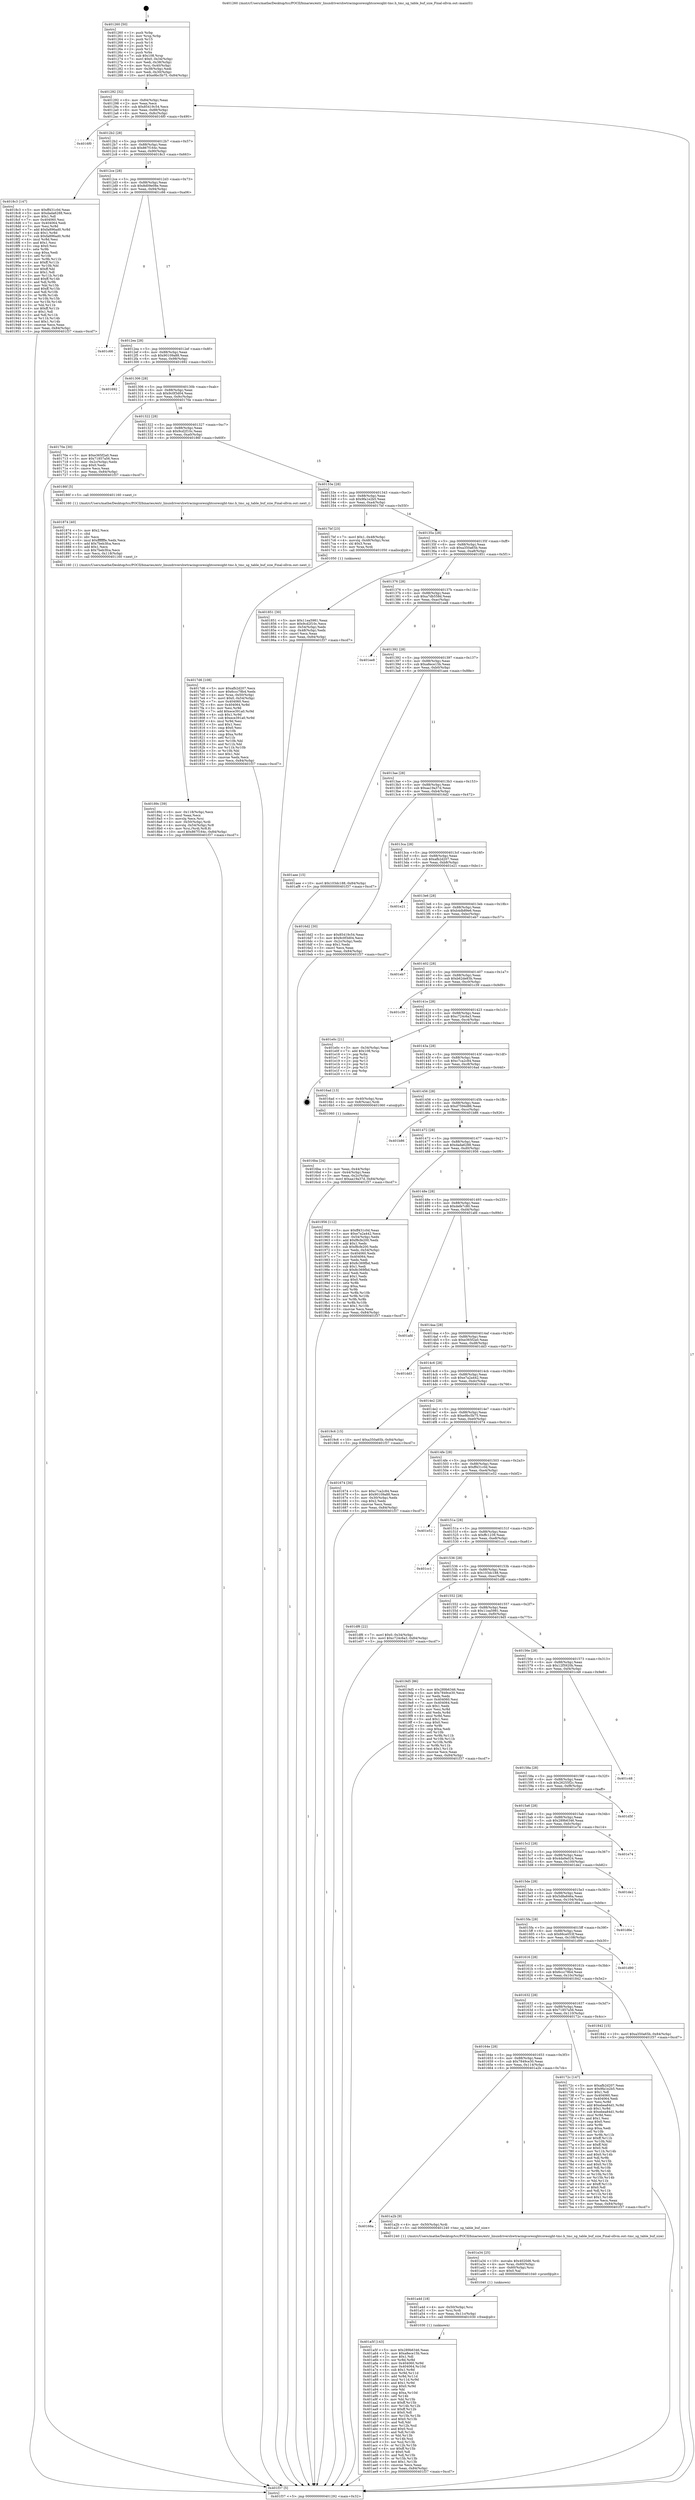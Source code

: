 digraph "0x401260" {
  label = "0x401260 (/mnt/c/Users/mathe/Desktop/tcc/POCII/binaries/extr_linuxdrivershwtracingcoresightcoresight-tmc.h_tmc_sg_table_buf_size_Final-ollvm.out::main(0))"
  labelloc = "t"
  node[shape=record]

  Entry [label="",width=0.3,height=0.3,shape=circle,fillcolor=black,style=filled]
  "0x401292" [label="{
     0x401292 [32]\l
     | [instrs]\l
     &nbsp;&nbsp;0x401292 \<+6\>: mov -0x84(%rbp),%eax\l
     &nbsp;&nbsp;0x401298 \<+2\>: mov %eax,%ecx\l
     &nbsp;&nbsp;0x40129a \<+6\>: sub $0x85419c54,%ecx\l
     &nbsp;&nbsp;0x4012a0 \<+6\>: mov %eax,-0x88(%rbp)\l
     &nbsp;&nbsp;0x4012a6 \<+6\>: mov %ecx,-0x8c(%rbp)\l
     &nbsp;&nbsp;0x4012ac \<+6\>: je 00000000004016f0 \<main+0x490\>\l
  }"]
  "0x4016f0" [label="{
     0x4016f0\l
  }", style=dashed]
  "0x4012b2" [label="{
     0x4012b2 [28]\l
     | [instrs]\l
     &nbsp;&nbsp;0x4012b2 \<+5\>: jmp 00000000004012b7 \<main+0x57\>\l
     &nbsp;&nbsp;0x4012b7 \<+6\>: mov -0x88(%rbp),%eax\l
     &nbsp;&nbsp;0x4012bd \<+5\>: sub $0x867f164c,%eax\l
     &nbsp;&nbsp;0x4012c2 \<+6\>: mov %eax,-0x90(%rbp)\l
     &nbsp;&nbsp;0x4012c8 \<+6\>: je 00000000004018c3 \<main+0x663\>\l
  }"]
  Exit [label="",width=0.3,height=0.3,shape=circle,fillcolor=black,style=filled,peripheries=2]
  "0x4018c3" [label="{
     0x4018c3 [147]\l
     | [instrs]\l
     &nbsp;&nbsp;0x4018c3 \<+5\>: mov $0xff431c0d,%eax\l
     &nbsp;&nbsp;0x4018c8 \<+5\>: mov $0xdada6288,%ecx\l
     &nbsp;&nbsp;0x4018cd \<+2\>: mov $0x1,%dl\l
     &nbsp;&nbsp;0x4018cf \<+7\>: mov 0x404060,%esi\l
     &nbsp;&nbsp;0x4018d6 \<+7\>: mov 0x404064,%edi\l
     &nbsp;&nbsp;0x4018dd \<+3\>: mov %esi,%r8d\l
     &nbsp;&nbsp;0x4018e0 \<+7\>: add $0xfa896ad0,%r8d\l
     &nbsp;&nbsp;0x4018e7 \<+4\>: sub $0x1,%r8d\l
     &nbsp;&nbsp;0x4018eb \<+7\>: sub $0xfa896ad0,%r8d\l
     &nbsp;&nbsp;0x4018f2 \<+4\>: imul %r8d,%esi\l
     &nbsp;&nbsp;0x4018f6 \<+3\>: and $0x1,%esi\l
     &nbsp;&nbsp;0x4018f9 \<+3\>: cmp $0x0,%esi\l
     &nbsp;&nbsp;0x4018fc \<+4\>: sete %r9b\l
     &nbsp;&nbsp;0x401900 \<+3\>: cmp $0xa,%edi\l
     &nbsp;&nbsp;0x401903 \<+4\>: setl %r10b\l
     &nbsp;&nbsp;0x401907 \<+3\>: mov %r9b,%r11b\l
     &nbsp;&nbsp;0x40190a \<+4\>: xor $0xff,%r11b\l
     &nbsp;&nbsp;0x40190e \<+3\>: mov %r10b,%bl\l
     &nbsp;&nbsp;0x401911 \<+3\>: xor $0xff,%bl\l
     &nbsp;&nbsp;0x401914 \<+3\>: xor $0x1,%dl\l
     &nbsp;&nbsp;0x401917 \<+3\>: mov %r11b,%r14b\l
     &nbsp;&nbsp;0x40191a \<+4\>: and $0xff,%r14b\l
     &nbsp;&nbsp;0x40191e \<+3\>: and %dl,%r9b\l
     &nbsp;&nbsp;0x401921 \<+3\>: mov %bl,%r15b\l
     &nbsp;&nbsp;0x401924 \<+4\>: and $0xff,%r15b\l
     &nbsp;&nbsp;0x401928 \<+3\>: and %dl,%r10b\l
     &nbsp;&nbsp;0x40192b \<+3\>: or %r9b,%r14b\l
     &nbsp;&nbsp;0x40192e \<+3\>: or %r10b,%r15b\l
     &nbsp;&nbsp;0x401931 \<+3\>: xor %r15b,%r14b\l
     &nbsp;&nbsp;0x401934 \<+3\>: or %bl,%r11b\l
     &nbsp;&nbsp;0x401937 \<+4\>: xor $0xff,%r11b\l
     &nbsp;&nbsp;0x40193b \<+3\>: or $0x1,%dl\l
     &nbsp;&nbsp;0x40193e \<+3\>: and %dl,%r11b\l
     &nbsp;&nbsp;0x401941 \<+3\>: or %r11b,%r14b\l
     &nbsp;&nbsp;0x401944 \<+4\>: test $0x1,%r14b\l
     &nbsp;&nbsp;0x401948 \<+3\>: cmovne %ecx,%eax\l
     &nbsp;&nbsp;0x40194b \<+6\>: mov %eax,-0x84(%rbp)\l
     &nbsp;&nbsp;0x401951 \<+5\>: jmp 0000000000401f37 \<main+0xcd7\>\l
  }"]
  "0x4012ce" [label="{
     0x4012ce [28]\l
     | [instrs]\l
     &nbsp;&nbsp;0x4012ce \<+5\>: jmp 00000000004012d3 \<main+0x73\>\l
     &nbsp;&nbsp;0x4012d3 \<+6\>: mov -0x88(%rbp),%eax\l
     &nbsp;&nbsp;0x4012d9 \<+5\>: sub $0x8d09e08e,%eax\l
     &nbsp;&nbsp;0x4012de \<+6\>: mov %eax,-0x94(%rbp)\l
     &nbsp;&nbsp;0x4012e4 \<+6\>: je 0000000000401c66 \<main+0xa06\>\l
  }"]
  "0x401a5f" [label="{
     0x401a5f [143]\l
     | [instrs]\l
     &nbsp;&nbsp;0x401a5f \<+5\>: mov $0x289b6346,%eax\l
     &nbsp;&nbsp;0x401a64 \<+5\>: mov $0xa8ece15b,%ecx\l
     &nbsp;&nbsp;0x401a69 \<+2\>: mov $0x1,%dl\l
     &nbsp;&nbsp;0x401a6b \<+3\>: xor %r8d,%r8d\l
     &nbsp;&nbsp;0x401a6e \<+8\>: mov 0x404060,%r9d\l
     &nbsp;&nbsp;0x401a76 \<+8\>: mov 0x404064,%r10d\l
     &nbsp;&nbsp;0x401a7e \<+4\>: sub $0x1,%r8d\l
     &nbsp;&nbsp;0x401a82 \<+3\>: mov %r9d,%r11d\l
     &nbsp;&nbsp;0x401a85 \<+3\>: add %r8d,%r11d\l
     &nbsp;&nbsp;0x401a88 \<+4\>: imul %r11d,%r9d\l
     &nbsp;&nbsp;0x401a8c \<+4\>: and $0x1,%r9d\l
     &nbsp;&nbsp;0x401a90 \<+4\>: cmp $0x0,%r9d\l
     &nbsp;&nbsp;0x401a94 \<+3\>: sete %bl\l
     &nbsp;&nbsp;0x401a97 \<+4\>: cmp $0xa,%r10d\l
     &nbsp;&nbsp;0x401a9b \<+4\>: setl %r14b\l
     &nbsp;&nbsp;0x401a9f \<+3\>: mov %bl,%r15b\l
     &nbsp;&nbsp;0x401aa2 \<+4\>: xor $0xff,%r15b\l
     &nbsp;&nbsp;0x401aa6 \<+3\>: mov %r14b,%r12b\l
     &nbsp;&nbsp;0x401aa9 \<+4\>: xor $0xff,%r12b\l
     &nbsp;&nbsp;0x401aad \<+3\>: xor $0x0,%dl\l
     &nbsp;&nbsp;0x401ab0 \<+3\>: mov %r15b,%r13b\l
     &nbsp;&nbsp;0x401ab3 \<+4\>: and $0x0,%r13b\l
     &nbsp;&nbsp;0x401ab7 \<+2\>: and %dl,%bl\l
     &nbsp;&nbsp;0x401ab9 \<+3\>: mov %r12b,%sil\l
     &nbsp;&nbsp;0x401abc \<+4\>: and $0x0,%sil\l
     &nbsp;&nbsp;0x401ac0 \<+3\>: and %dl,%r14b\l
     &nbsp;&nbsp;0x401ac3 \<+3\>: or %bl,%r13b\l
     &nbsp;&nbsp;0x401ac6 \<+3\>: or %r14b,%sil\l
     &nbsp;&nbsp;0x401ac9 \<+3\>: xor %sil,%r13b\l
     &nbsp;&nbsp;0x401acc \<+3\>: or %r12b,%r15b\l
     &nbsp;&nbsp;0x401acf \<+4\>: xor $0xff,%r15b\l
     &nbsp;&nbsp;0x401ad3 \<+3\>: or $0x0,%dl\l
     &nbsp;&nbsp;0x401ad6 \<+3\>: and %dl,%r15b\l
     &nbsp;&nbsp;0x401ad9 \<+3\>: or %r15b,%r13b\l
     &nbsp;&nbsp;0x401adc \<+4\>: test $0x1,%r13b\l
     &nbsp;&nbsp;0x401ae0 \<+3\>: cmovne %ecx,%eax\l
     &nbsp;&nbsp;0x401ae3 \<+6\>: mov %eax,-0x84(%rbp)\l
     &nbsp;&nbsp;0x401ae9 \<+5\>: jmp 0000000000401f37 \<main+0xcd7\>\l
  }"]
  "0x401c66" [label="{
     0x401c66\l
  }", style=dashed]
  "0x4012ea" [label="{
     0x4012ea [28]\l
     | [instrs]\l
     &nbsp;&nbsp;0x4012ea \<+5\>: jmp 00000000004012ef \<main+0x8f\>\l
     &nbsp;&nbsp;0x4012ef \<+6\>: mov -0x88(%rbp),%eax\l
     &nbsp;&nbsp;0x4012f5 \<+5\>: sub $0x90109a88,%eax\l
     &nbsp;&nbsp;0x4012fa \<+6\>: mov %eax,-0x98(%rbp)\l
     &nbsp;&nbsp;0x401300 \<+6\>: je 0000000000401692 \<main+0x432\>\l
  }"]
  "0x401a4d" [label="{
     0x401a4d [18]\l
     | [instrs]\l
     &nbsp;&nbsp;0x401a4d \<+4\>: mov -0x50(%rbp),%rsi\l
     &nbsp;&nbsp;0x401a51 \<+3\>: mov %rsi,%rdi\l
     &nbsp;&nbsp;0x401a54 \<+6\>: mov %eax,-0x11c(%rbp)\l
     &nbsp;&nbsp;0x401a5a \<+5\>: call 0000000000401030 \<free@plt\>\l
     | [calls]\l
     &nbsp;&nbsp;0x401030 \{1\} (unknown)\l
  }"]
  "0x401692" [label="{
     0x401692\l
  }", style=dashed]
  "0x401306" [label="{
     0x401306 [28]\l
     | [instrs]\l
     &nbsp;&nbsp;0x401306 \<+5\>: jmp 000000000040130b \<main+0xab\>\l
     &nbsp;&nbsp;0x40130b \<+6\>: mov -0x88(%rbp),%eax\l
     &nbsp;&nbsp;0x401311 \<+5\>: sub $0x9c0f3d04,%eax\l
     &nbsp;&nbsp;0x401316 \<+6\>: mov %eax,-0x9c(%rbp)\l
     &nbsp;&nbsp;0x40131c \<+6\>: je 000000000040170e \<main+0x4ae\>\l
  }"]
  "0x401a34" [label="{
     0x401a34 [25]\l
     | [instrs]\l
     &nbsp;&nbsp;0x401a34 \<+10\>: movabs $0x4020d6,%rdi\l
     &nbsp;&nbsp;0x401a3e \<+4\>: mov %rax,-0x60(%rbp)\l
     &nbsp;&nbsp;0x401a42 \<+4\>: mov -0x60(%rbp),%rsi\l
     &nbsp;&nbsp;0x401a46 \<+2\>: mov $0x0,%al\l
     &nbsp;&nbsp;0x401a48 \<+5\>: call 0000000000401040 \<printf@plt\>\l
     | [calls]\l
     &nbsp;&nbsp;0x401040 \{1\} (unknown)\l
  }"]
  "0x40170e" [label="{
     0x40170e [30]\l
     | [instrs]\l
     &nbsp;&nbsp;0x40170e \<+5\>: mov $0xe365f2a0,%eax\l
     &nbsp;&nbsp;0x401713 \<+5\>: mov $0x71857a56,%ecx\l
     &nbsp;&nbsp;0x401718 \<+3\>: mov -0x2c(%rbp),%edx\l
     &nbsp;&nbsp;0x40171b \<+3\>: cmp $0x0,%edx\l
     &nbsp;&nbsp;0x40171e \<+3\>: cmove %ecx,%eax\l
     &nbsp;&nbsp;0x401721 \<+6\>: mov %eax,-0x84(%rbp)\l
     &nbsp;&nbsp;0x401727 \<+5\>: jmp 0000000000401f37 \<main+0xcd7\>\l
  }"]
  "0x401322" [label="{
     0x401322 [28]\l
     | [instrs]\l
     &nbsp;&nbsp;0x401322 \<+5\>: jmp 0000000000401327 \<main+0xc7\>\l
     &nbsp;&nbsp;0x401327 \<+6\>: mov -0x88(%rbp),%eax\l
     &nbsp;&nbsp;0x40132d \<+5\>: sub $0x9cd2f10c,%eax\l
     &nbsp;&nbsp;0x401332 \<+6\>: mov %eax,-0xa0(%rbp)\l
     &nbsp;&nbsp;0x401338 \<+6\>: je 000000000040186f \<main+0x60f\>\l
  }"]
  "0x40166a" [label="{
     0x40166a\l
  }", style=dashed]
  "0x40186f" [label="{
     0x40186f [5]\l
     | [instrs]\l
     &nbsp;&nbsp;0x40186f \<+5\>: call 0000000000401160 \<next_i\>\l
     | [calls]\l
     &nbsp;&nbsp;0x401160 \{1\} (/mnt/c/Users/mathe/Desktop/tcc/POCII/binaries/extr_linuxdrivershwtracingcoresightcoresight-tmc.h_tmc_sg_table_buf_size_Final-ollvm.out::next_i)\l
  }"]
  "0x40133e" [label="{
     0x40133e [28]\l
     | [instrs]\l
     &nbsp;&nbsp;0x40133e \<+5\>: jmp 0000000000401343 \<main+0xe3\>\l
     &nbsp;&nbsp;0x401343 \<+6\>: mov -0x88(%rbp),%eax\l
     &nbsp;&nbsp;0x401349 \<+5\>: sub $0x9fa1e2b5,%eax\l
     &nbsp;&nbsp;0x40134e \<+6\>: mov %eax,-0xa4(%rbp)\l
     &nbsp;&nbsp;0x401354 \<+6\>: je 00000000004017bf \<main+0x55f\>\l
  }"]
  "0x401a2b" [label="{
     0x401a2b [9]\l
     | [instrs]\l
     &nbsp;&nbsp;0x401a2b \<+4\>: mov -0x50(%rbp),%rdi\l
     &nbsp;&nbsp;0x401a2f \<+5\>: call 0000000000401240 \<tmc_sg_table_buf_size\>\l
     | [calls]\l
     &nbsp;&nbsp;0x401240 \{1\} (/mnt/c/Users/mathe/Desktop/tcc/POCII/binaries/extr_linuxdrivershwtracingcoresightcoresight-tmc.h_tmc_sg_table_buf_size_Final-ollvm.out::tmc_sg_table_buf_size)\l
  }"]
  "0x4017bf" [label="{
     0x4017bf [23]\l
     | [instrs]\l
     &nbsp;&nbsp;0x4017bf \<+7\>: movl $0x1,-0x48(%rbp)\l
     &nbsp;&nbsp;0x4017c6 \<+4\>: movslq -0x48(%rbp),%rax\l
     &nbsp;&nbsp;0x4017ca \<+4\>: shl $0x3,%rax\l
     &nbsp;&nbsp;0x4017ce \<+3\>: mov %rax,%rdi\l
     &nbsp;&nbsp;0x4017d1 \<+5\>: call 0000000000401050 \<malloc@plt\>\l
     | [calls]\l
     &nbsp;&nbsp;0x401050 \{1\} (unknown)\l
  }"]
  "0x40135a" [label="{
     0x40135a [28]\l
     | [instrs]\l
     &nbsp;&nbsp;0x40135a \<+5\>: jmp 000000000040135f \<main+0xff\>\l
     &nbsp;&nbsp;0x40135f \<+6\>: mov -0x88(%rbp),%eax\l
     &nbsp;&nbsp;0x401365 \<+5\>: sub $0xa350a65b,%eax\l
     &nbsp;&nbsp;0x40136a \<+6\>: mov %eax,-0xa8(%rbp)\l
     &nbsp;&nbsp;0x401370 \<+6\>: je 0000000000401851 \<main+0x5f1\>\l
  }"]
  "0x40189c" [label="{
     0x40189c [39]\l
     | [instrs]\l
     &nbsp;&nbsp;0x40189c \<+6\>: mov -0x118(%rbp),%ecx\l
     &nbsp;&nbsp;0x4018a2 \<+3\>: imul %eax,%ecx\l
     &nbsp;&nbsp;0x4018a5 \<+3\>: movslq %ecx,%rsi\l
     &nbsp;&nbsp;0x4018a8 \<+4\>: mov -0x50(%rbp),%rdi\l
     &nbsp;&nbsp;0x4018ac \<+4\>: movslq -0x54(%rbp),%r8\l
     &nbsp;&nbsp;0x4018b0 \<+4\>: mov %rsi,(%rdi,%r8,8)\l
     &nbsp;&nbsp;0x4018b4 \<+10\>: movl $0x867f164c,-0x84(%rbp)\l
     &nbsp;&nbsp;0x4018be \<+5\>: jmp 0000000000401f37 \<main+0xcd7\>\l
  }"]
  "0x401851" [label="{
     0x401851 [30]\l
     | [instrs]\l
     &nbsp;&nbsp;0x401851 \<+5\>: mov $0x11ea5981,%eax\l
     &nbsp;&nbsp;0x401856 \<+5\>: mov $0x9cd2f10c,%ecx\l
     &nbsp;&nbsp;0x40185b \<+3\>: mov -0x54(%rbp),%edx\l
     &nbsp;&nbsp;0x40185e \<+3\>: cmp -0x48(%rbp),%edx\l
     &nbsp;&nbsp;0x401861 \<+3\>: cmovl %ecx,%eax\l
     &nbsp;&nbsp;0x401864 \<+6\>: mov %eax,-0x84(%rbp)\l
     &nbsp;&nbsp;0x40186a \<+5\>: jmp 0000000000401f37 \<main+0xcd7\>\l
  }"]
  "0x401376" [label="{
     0x401376 [28]\l
     | [instrs]\l
     &nbsp;&nbsp;0x401376 \<+5\>: jmp 000000000040137b \<main+0x11b\>\l
     &nbsp;&nbsp;0x40137b \<+6\>: mov -0x88(%rbp),%eax\l
     &nbsp;&nbsp;0x401381 \<+5\>: sub $0xa7db558d,%eax\l
     &nbsp;&nbsp;0x401386 \<+6\>: mov %eax,-0xac(%rbp)\l
     &nbsp;&nbsp;0x40138c \<+6\>: je 0000000000401ee8 \<main+0xc88\>\l
  }"]
  "0x401874" [label="{
     0x401874 [40]\l
     | [instrs]\l
     &nbsp;&nbsp;0x401874 \<+5\>: mov $0x2,%ecx\l
     &nbsp;&nbsp;0x401879 \<+1\>: cltd\l
     &nbsp;&nbsp;0x40187a \<+2\>: idiv %ecx\l
     &nbsp;&nbsp;0x40187c \<+6\>: imul $0xfffffffe,%edx,%ecx\l
     &nbsp;&nbsp;0x401882 \<+6\>: add $0x7beb3fca,%ecx\l
     &nbsp;&nbsp;0x401888 \<+3\>: add $0x1,%ecx\l
     &nbsp;&nbsp;0x40188b \<+6\>: sub $0x7beb3fca,%ecx\l
     &nbsp;&nbsp;0x401891 \<+6\>: mov %ecx,-0x118(%rbp)\l
     &nbsp;&nbsp;0x401897 \<+5\>: call 0000000000401160 \<next_i\>\l
     | [calls]\l
     &nbsp;&nbsp;0x401160 \{1\} (/mnt/c/Users/mathe/Desktop/tcc/POCII/binaries/extr_linuxdrivershwtracingcoresightcoresight-tmc.h_tmc_sg_table_buf_size_Final-ollvm.out::next_i)\l
  }"]
  "0x401ee8" [label="{
     0x401ee8\l
  }", style=dashed]
  "0x401392" [label="{
     0x401392 [28]\l
     | [instrs]\l
     &nbsp;&nbsp;0x401392 \<+5\>: jmp 0000000000401397 \<main+0x137\>\l
     &nbsp;&nbsp;0x401397 \<+6\>: mov -0x88(%rbp),%eax\l
     &nbsp;&nbsp;0x40139d \<+5\>: sub $0xa8ece15b,%eax\l
     &nbsp;&nbsp;0x4013a2 \<+6\>: mov %eax,-0xb0(%rbp)\l
     &nbsp;&nbsp;0x4013a8 \<+6\>: je 0000000000401aee \<main+0x88e\>\l
  }"]
  "0x4017d6" [label="{
     0x4017d6 [108]\l
     | [instrs]\l
     &nbsp;&nbsp;0x4017d6 \<+5\>: mov $0xafb2d207,%ecx\l
     &nbsp;&nbsp;0x4017db \<+5\>: mov $0x6ccc78b4,%edx\l
     &nbsp;&nbsp;0x4017e0 \<+4\>: mov %rax,-0x50(%rbp)\l
     &nbsp;&nbsp;0x4017e4 \<+7\>: movl $0x0,-0x54(%rbp)\l
     &nbsp;&nbsp;0x4017eb \<+7\>: mov 0x404060,%esi\l
     &nbsp;&nbsp;0x4017f2 \<+8\>: mov 0x404064,%r8d\l
     &nbsp;&nbsp;0x4017fa \<+3\>: mov %esi,%r9d\l
     &nbsp;&nbsp;0x4017fd \<+7\>: add $0xece391a0,%r9d\l
     &nbsp;&nbsp;0x401804 \<+4\>: sub $0x1,%r9d\l
     &nbsp;&nbsp;0x401808 \<+7\>: sub $0xece391a0,%r9d\l
     &nbsp;&nbsp;0x40180f \<+4\>: imul %r9d,%esi\l
     &nbsp;&nbsp;0x401813 \<+3\>: and $0x1,%esi\l
     &nbsp;&nbsp;0x401816 \<+3\>: cmp $0x0,%esi\l
     &nbsp;&nbsp;0x401819 \<+4\>: sete %r10b\l
     &nbsp;&nbsp;0x40181d \<+4\>: cmp $0xa,%r8d\l
     &nbsp;&nbsp;0x401821 \<+4\>: setl %r11b\l
     &nbsp;&nbsp;0x401825 \<+3\>: mov %r10b,%bl\l
     &nbsp;&nbsp;0x401828 \<+3\>: and %r11b,%bl\l
     &nbsp;&nbsp;0x40182b \<+3\>: xor %r11b,%r10b\l
     &nbsp;&nbsp;0x40182e \<+3\>: or %r10b,%bl\l
     &nbsp;&nbsp;0x401831 \<+3\>: test $0x1,%bl\l
     &nbsp;&nbsp;0x401834 \<+3\>: cmovne %edx,%ecx\l
     &nbsp;&nbsp;0x401837 \<+6\>: mov %ecx,-0x84(%rbp)\l
     &nbsp;&nbsp;0x40183d \<+5\>: jmp 0000000000401f37 \<main+0xcd7\>\l
  }"]
  "0x401aee" [label="{
     0x401aee [15]\l
     | [instrs]\l
     &nbsp;&nbsp;0x401aee \<+10\>: movl $0x103dc188,-0x84(%rbp)\l
     &nbsp;&nbsp;0x401af8 \<+5\>: jmp 0000000000401f37 \<main+0xcd7\>\l
  }"]
  "0x4013ae" [label="{
     0x4013ae [28]\l
     | [instrs]\l
     &nbsp;&nbsp;0x4013ae \<+5\>: jmp 00000000004013b3 \<main+0x153\>\l
     &nbsp;&nbsp;0x4013b3 \<+6\>: mov -0x88(%rbp),%eax\l
     &nbsp;&nbsp;0x4013b9 \<+5\>: sub $0xaa19a37d,%eax\l
     &nbsp;&nbsp;0x4013be \<+6\>: mov %eax,-0xb4(%rbp)\l
     &nbsp;&nbsp;0x4013c4 \<+6\>: je 00000000004016d2 \<main+0x472\>\l
  }"]
  "0x40164e" [label="{
     0x40164e [28]\l
     | [instrs]\l
     &nbsp;&nbsp;0x40164e \<+5\>: jmp 0000000000401653 \<main+0x3f3\>\l
     &nbsp;&nbsp;0x401653 \<+6\>: mov -0x88(%rbp),%eax\l
     &nbsp;&nbsp;0x401659 \<+5\>: sub $0x7849ce30,%eax\l
     &nbsp;&nbsp;0x40165e \<+6\>: mov %eax,-0x114(%rbp)\l
     &nbsp;&nbsp;0x401664 \<+6\>: je 0000000000401a2b \<main+0x7cb\>\l
  }"]
  "0x4016d2" [label="{
     0x4016d2 [30]\l
     | [instrs]\l
     &nbsp;&nbsp;0x4016d2 \<+5\>: mov $0x85419c54,%eax\l
     &nbsp;&nbsp;0x4016d7 \<+5\>: mov $0x9c0f3d04,%ecx\l
     &nbsp;&nbsp;0x4016dc \<+3\>: mov -0x2c(%rbp),%edx\l
     &nbsp;&nbsp;0x4016df \<+3\>: cmp $0x1,%edx\l
     &nbsp;&nbsp;0x4016e2 \<+3\>: cmovl %ecx,%eax\l
     &nbsp;&nbsp;0x4016e5 \<+6\>: mov %eax,-0x84(%rbp)\l
     &nbsp;&nbsp;0x4016eb \<+5\>: jmp 0000000000401f37 \<main+0xcd7\>\l
  }"]
  "0x4013ca" [label="{
     0x4013ca [28]\l
     | [instrs]\l
     &nbsp;&nbsp;0x4013ca \<+5\>: jmp 00000000004013cf \<main+0x16f\>\l
     &nbsp;&nbsp;0x4013cf \<+6\>: mov -0x88(%rbp),%eax\l
     &nbsp;&nbsp;0x4013d5 \<+5\>: sub $0xafb2d207,%eax\l
     &nbsp;&nbsp;0x4013da \<+6\>: mov %eax,-0xb8(%rbp)\l
     &nbsp;&nbsp;0x4013e0 \<+6\>: je 0000000000401e21 \<main+0xbc1\>\l
  }"]
  "0x40172c" [label="{
     0x40172c [147]\l
     | [instrs]\l
     &nbsp;&nbsp;0x40172c \<+5\>: mov $0xafb2d207,%eax\l
     &nbsp;&nbsp;0x401731 \<+5\>: mov $0x9fa1e2b5,%ecx\l
     &nbsp;&nbsp;0x401736 \<+2\>: mov $0x1,%dl\l
     &nbsp;&nbsp;0x401738 \<+7\>: mov 0x404060,%esi\l
     &nbsp;&nbsp;0x40173f \<+7\>: mov 0x404064,%edi\l
     &nbsp;&nbsp;0x401746 \<+3\>: mov %esi,%r8d\l
     &nbsp;&nbsp;0x401749 \<+7\>: add $0xebea84d1,%r8d\l
     &nbsp;&nbsp;0x401750 \<+4\>: sub $0x1,%r8d\l
     &nbsp;&nbsp;0x401754 \<+7\>: sub $0xebea84d1,%r8d\l
     &nbsp;&nbsp;0x40175b \<+4\>: imul %r8d,%esi\l
     &nbsp;&nbsp;0x40175f \<+3\>: and $0x1,%esi\l
     &nbsp;&nbsp;0x401762 \<+3\>: cmp $0x0,%esi\l
     &nbsp;&nbsp;0x401765 \<+4\>: sete %r9b\l
     &nbsp;&nbsp;0x401769 \<+3\>: cmp $0xa,%edi\l
     &nbsp;&nbsp;0x40176c \<+4\>: setl %r10b\l
     &nbsp;&nbsp;0x401770 \<+3\>: mov %r9b,%r11b\l
     &nbsp;&nbsp;0x401773 \<+4\>: xor $0xff,%r11b\l
     &nbsp;&nbsp;0x401777 \<+3\>: mov %r10b,%bl\l
     &nbsp;&nbsp;0x40177a \<+3\>: xor $0xff,%bl\l
     &nbsp;&nbsp;0x40177d \<+3\>: xor $0x0,%dl\l
     &nbsp;&nbsp;0x401780 \<+3\>: mov %r11b,%r14b\l
     &nbsp;&nbsp;0x401783 \<+4\>: and $0x0,%r14b\l
     &nbsp;&nbsp;0x401787 \<+3\>: and %dl,%r9b\l
     &nbsp;&nbsp;0x40178a \<+3\>: mov %bl,%r15b\l
     &nbsp;&nbsp;0x40178d \<+4\>: and $0x0,%r15b\l
     &nbsp;&nbsp;0x401791 \<+3\>: and %dl,%r10b\l
     &nbsp;&nbsp;0x401794 \<+3\>: or %r9b,%r14b\l
     &nbsp;&nbsp;0x401797 \<+3\>: or %r10b,%r15b\l
     &nbsp;&nbsp;0x40179a \<+3\>: xor %r15b,%r14b\l
     &nbsp;&nbsp;0x40179d \<+3\>: or %bl,%r11b\l
     &nbsp;&nbsp;0x4017a0 \<+4\>: xor $0xff,%r11b\l
     &nbsp;&nbsp;0x4017a4 \<+3\>: or $0x0,%dl\l
     &nbsp;&nbsp;0x4017a7 \<+3\>: and %dl,%r11b\l
     &nbsp;&nbsp;0x4017aa \<+3\>: or %r11b,%r14b\l
     &nbsp;&nbsp;0x4017ad \<+4\>: test $0x1,%r14b\l
     &nbsp;&nbsp;0x4017b1 \<+3\>: cmovne %ecx,%eax\l
     &nbsp;&nbsp;0x4017b4 \<+6\>: mov %eax,-0x84(%rbp)\l
     &nbsp;&nbsp;0x4017ba \<+5\>: jmp 0000000000401f37 \<main+0xcd7\>\l
  }"]
  "0x401e21" [label="{
     0x401e21\l
  }", style=dashed]
  "0x4013e6" [label="{
     0x4013e6 [28]\l
     | [instrs]\l
     &nbsp;&nbsp;0x4013e6 \<+5\>: jmp 00000000004013eb \<main+0x18b\>\l
     &nbsp;&nbsp;0x4013eb \<+6\>: mov -0x88(%rbp),%eax\l
     &nbsp;&nbsp;0x4013f1 \<+5\>: sub $0xb4db89e6,%eax\l
     &nbsp;&nbsp;0x4013f6 \<+6\>: mov %eax,-0xbc(%rbp)\l
     &nbsp;&nbsp;0x4013fc \<+6\>: je 0000000000401eb7 \<main+0xc57\>\l
  }"]
  "0x401632" [label="{
     0x401632 [28]\l
     | [instrs]\l
     &nbsp;&nbsp;0x401632 \<+5\>: jmp 0000000000401637 \<main+0x3d7\>\l
     &nbsp;&nbsp;0x401637 \<+6\>: mov -0x88(%rbp),%eax\l
     &nbsp;&nbsp;0x40163d \<+5\>: sub $0x71857a56,%eax\l
     &nbsp;&nbsp;0x401642 \<+6\>: mov %eax,-0x110(%rbp)\l
     &nbsp;&nbsp;0x401648 \<+6\>: je 000000000040172c \<main+0x4cc\>\l
  }"]
  "0x401eb7" [label="{
     0x401eb7\l
  }", style=dashed]
  "0x401402" [label="{
     0x401402 [28]\l
     | [instrs]\l
     &nbsp;&nbsp;0x401402 \<+5\>: jmp 0000000000401407 \<main+0x1a7\>\l
     &nbsp;&nbsp;0x401407 \<+6\>: mov -0x88(%rbp),%eax\l
     &nbsp;&nbsp;0x40140d \<+5\>: sub $0xb62de83b,%eax\l
     &nbsp;&nbsp;0x401412 \<+6\>: mov %eax,-0xc0(%rbp)\l
     &nbsp;&nbsp;0x401418 \<+6\>: je 0000000000401c39 \<main+0x9d9\>\l
  }"]
  "0x401842" [label="{
     0x401842 [15]\l
     | [instrs]\l
     &nbsp;&nbsp;0x401842 \<+10\>: movl $0xa350a65b,-0x84(%rbp)\l
     &nbsp;&nbsp;0x40184c \<+5\>: jmp 0000000000401f37 \<main+0xcd7\>\l
  }"]
  "0x401c39" [label="{
     0x401c39\l
  }", style=dashed]
  "0x40141e" [label="{
     0x40141e [28]\l
     | [instrs]\l
     &nbsp;&nbsp;0x40141e \<+5\>: jmp 0000000000401423 \<main+0x1c3\>\l
     &nbsp;&nbsp;0x401423 \<+6\>: mov -0x88(%rbp),%eax\l
     &nbsp;&nbsp;0x401429 \<+5\>: sub $0xc724c6a3,%eax\l
     &nbsp;&nbsp;0x40142e \<+6\>: mov %eax,-0xc4(%rbp)\l
     &nbsp;&nbsp;0x401434 \<+6\>: je 0000000000401e0c \<main+0xbac\>\l
  }"]
  "0x401616" [label="{
     0x401616 [28]\l
     | [instrs]\l
     &nbsp;&nbsp;0x401616 \<+5\>: jmp 000000000040161b \<main+0x3bb\>\l
     &nbsp;&nbsp;0x40161b \<+6\>: mov -0x88(%rbp),%eax\l
     &nbsp;&nbsp;0x401621 \<+5\>: sub $0x6ccc78b4,%eax\l
     &nbsp;&nbsp;0x401626 \<+6\>: mov %eax,-0x10c(%rbp)\l
     &nbsp;&nbsp;0x40162c \<+6\>: je 0000000000401842 \<main+0x5e2\>\l
  }"]
  "0x401e0c" [label="{
     0x401e0c [21]\l
     | [instrs]\l
     &nbsp;&nbsp;0x401e0c \<+3\>: mov -0x34(%rbp),%eax\l
     &nbsp;&nbsp;0x401e0f \<+7\>: add $0x108,%rsp\l
     &nbsp;&nbsp;0x401e16 \<+1\>: pop %rbx\l
     &nbsp;&nbsp;0x401e17 \<+2\>: pop %r12\l
     &nbsp;&nbsp;0x401e19 \<+2\>: pop %r13\l
     &nbsp;&nbsp;0x401e1b \<+2\>: pop %r14\l
     &nbsp;&nbsp;0x401e1d \<+2\>: pop %r15\l
     &nbsp;&nbsp;0x401e1f \<+1\>: pop %rbp\l
     &nbsp;&nbsp;0x401e20 \<+1\>: ret\l
  }"]
  "0x40143a" [label="{
     0x40143a [28]\l
     | [instrs]\l
     &nbsp;&nbsp;0x40143a \<+5\>: jmp 000000000040143f \<main+0x1df\>\l
     &nbsp;&nbsp;0x40143f \<+6\>: mov -0x88(%rbp),%eax\l
     &nbsp;&nbsp;0x401445 \<+5\>: sub $0xc7ca2c84,%eax\l
     &nbsp;&nbsp;0x40144a \<+6\>: mov %eax,-0xc8(%rbp)\l
     &nbsp;&nbsp;0x401450 \<+6\>: je 00000000004016ad \<main+0x44d\>\l
  }"]
  "0x401d90" [label="{
     0x401d90\l
  }", style=dashed]
  "0x4016ad" [label="{
     0x4016ad [13]\l
     | [instrs]\l
     &nbsp;&nbsp;0x4016ad \<+4\>: mov -0x40(%rbp),%rax\l
     &nbsp;&nbsp;0x4016b1 \<+4\>: mov 0x8(%rax),%rdi\l
     &nbsp;&nbsp;0x4016b5 \<+5\>: call 0000000000401060 \<atoi@plt\>\l
     | [calls]\l
     &nbsp;&nbsp;0x401060 \{1\} (unknown)\l
  }"]
  "0x401456" [label="{
     0x401456 [28]\l
     | [instrs]\l
     &nbsp;&nbsp;0x401456 \<+5\>: jmp 000000000040145b \<main+0x1fb\>\l
     &nbsp;&nbsp;0x40145b \<+6\>: mov -0x88(%rbp),%eax\l
     &nbsp;&nbsp;0x401461 \<+5\>: sub $0xd7594d86,%eax\l
     &nbsp;&nbsp;0x401466 \<+6\>: mov %eax,-0xcc(%rbp)\l
     &nbsp;&nbsp;0x40146c \<+6\>: je 0000000000401b86 \<main+0x926\>\l
  }"]
  "0x4015fa" [label="{
     0x4015fa [28]\l
     | [instrs]\l
     &nbsp;&nbsp;0x4015fa \<+5\>: jmp 00000000004015ff \<main+0x39f\>\l
     &nbsp;&nbsp;0x4015ff \<+6\>: mov -0x88(%rbp),%eax\l
     &nbsp;&nbsp;0x401605 \<+5\>: sub $0x66ce053f,%eax\l
     &nbsp;&nbsp;0x40160a \<+6\>: mov %eax,-0x108(%rbp)\l
     &nbsp;&nbsp;0x401610 \<+6\>: je 0000000000401d90 \<main+0xb30\>\l
  }"]
  "0x401b86" [label="{
     0x401b86\l
  }", style=dashed]
  "0x401472" [label="{
     0x401472 [28]\l
     | [instrs]\l
     &nbsp;&nbsp;0x401472 \<+5\>: jmp 0000000000401477 \<main+0x217\>\l
     &nbsp;&nbsp;0x401477 \<+6\>: mov -0x88(%rbp),%eax\l
     &nbsp;&nbsp;0x40147d \<+5\>: sub $0xdada6288,%eax\l
     &nbsp;&nbsp;0x401482 \<+6\>: mov %eax,-0xd0(%rbp)\l
     &nbsp;&nbsp;0x401488 \<+6\>: je 0000000000401956 \<main+0x6f6\>\l
  }"]
  "0x401d6e" [label="{
     0x401d6e\l
  }", style=dashed]
  "0x401956" [label="{
     0x401956 [112]\l
     | [instrs]\l
     &nbsp;&nbsp;0x401956 \<+5\>: mov $0xff431c0d,%eax\l
     &nbsp;&nbsp;0x40195b \<+5\>: mov $0xe7a2a442,%ecx\l
     &nbsp;&nbsp;0x401960 \<+3\>: mov -0x54(%rbp),%edx\l
     &nbsp;&nbsp;0x401963 \<+6\>: add $0xf8cfe200,%edx\l
     &nbsp;&nbsp;0x401969 \<+3\>: add $0x1,%edx\l
     &nbsp;&nbsp;0x40196c \<+6\>: sub $0xf8cfe200,%edx\l
     &nbsp;&nbsp;0x401972 \<+3\>: mov %edx,-0x54(%rbp)\l
     &nbsp;&nbsp;0x401975 \<+7\>: mov 0x404060,%edx\l
     &nbsp;&nbsp;0x40197c \<+7\>: mov 0x404064,%esi\l
     &nbsp;&nbsp;0x401983 \<+2\>: mov %edx,%edi\l
     &nbsp;&nbsp;0x401985 \<+6\>: add $0x8c369fbd,%edi\l
     &nbsp;&nbsp;0x40198b \<+3\>: sub $0x1,%edi\l
     &nbsp;&nbsp;0x40198e \<+6\>: sub $0x8c369fbd,%edi\l
     &nbsp;&nbsp;0x401994 \<+3\>: imul %edi,%edx\l
     &nbsp;&nbsp;0x401997 \<+3\>: and $0x1,%edx\l
     &nbsp;&nbsp;0x40199a \<+3\>: cmp $0x0,%edx\l
     &nbsp;&nbsp;0x40199d \<+4\>: sete %r8b\l
     &nbsp;&nbsp;0x4019a1 \<+3\>: cmp $0xa,%esi\l
     &nbsp;&nbsp;0x4019a4 \<+4\>: setl %r9b\l
     &nbsp;&nbsp;0x4019a8 \<+3\>: mov %r8b,%r10b\l
     &nbsp;&nbsp;0x4019ab \<+3\>: and %r9b,%r10b\l
     &nbsp;&nbsp;0x4019ae \<+3\>: xor %r9b,%r8b\l
     &nbsp;&nbsp;0x4019b1 \<+3\>: or %r8b,%r10b\l
     &nbsp;&nbsp;0x4019b4 \<+4\>: test $0x1,%r10b\l
     &nbsp;&nbsp;0x4019b8 \<+3\>: cmovne %ecx,%eax\l
     &nbsp;&nbsp;0x4019bb \<+6\>: mov %eax,-0x84(%rbp)\l
     &nbsp;&nbsp;0x4019c1 \<+5\>: jmp 0000000000401f37 \<main+0xcd7\>\l
  }"]
  "0x40148e" [label="{
     0x40148e [28]\l
     | [instrs]\l
     &nbsp;&nbsp;0x40148e \<+5\>: jmp 0000000000401493 \<main+0x233\>\l
     &nbsp;&nbsp;0x401493 \<+6\>: mov -0x88(%rbp),%eax\l
     &nbsp;&nbsp;0x401499 \<+5\>: sub $0xdefe7c80,%eax\l
     &nbsp;&nbsp;0x40149e \<+6\>: mov %eax,-0xd4(%rbp)\l
     &nbsp;&nbsp;0x4014a4 \<+6\>: je 0000000000401afd \<main+0x89d\>\l
  }"]
  "0x4015de" [label="{
     0x4015de [28]\l
     | [instrs]\l
     &nbsp;&nbsp;0x4015de \<+5\>: jmp 00000000004015e3 \<main+0x383\>\l
     &nbsp;&nbsp;0x4015e3 \<+6\>: mov -0x88(%rbp),%eax\l
     &nbsp;&nbsp;0x4015e9 \<+5\>: sub $0x5d8a846a,%eax\l
     &nbsp;&nbsp;0x4015ee \<+6\>: mov %eax,-0x104(%rbp)\l
     &nbsp;&nbsp;0x4015f4 \<+6\>: je 0000000000401d6e \<main+0xb0e\>\l
  }"]
  "0x401afd" [label="{
     0x401afd\l
  }", style=dashed]
  "0x4014aa" [label="{
     0x4014aa [28]\l
     | [instrs]\l
     &nbsp;&nbsp;0x4014aa \<+5\>: jmp 00000000004014af \<main+0x24f\>\l
     &nbsp;&nbsp;0x4014af \<+6\>: mov -0x88(%rbp),%eax\l
     &nbsp;&nbsp;0x4014b5 \<+5\>: sub $0xe365f2a0,%eax\l
     &nbsp;&nbsp;0x4014ba \<+6\>: mov %eax,-0xd8(%rbp)\l
     &nbsp;&nbsp;0x4014c0 \<+6\>: je 0000000000401dd3 \<main+0xb73\>\l
  }"]
  "0x401de2" [label="{
     0x401de2\l
  }", style=dashed]
  "0x401dd3" [label="{
     0x401dd3\l
  }", style=dashed]
  "0x4014c6" [label="{
     0x4014c6 [28]\l
     | [instrs]\l
     &nbsp;&nbsp;0x4014c6 \<+5\>: jmp 00000000004014cb \<main+0x26b\>\l
     &nbsp;&nbsp;0x4014cb \<+6\>: mov -0x88(%rbp),%eax\l
     &nbsp;&nbsp;0x4014d1 \<+5\>: sub $0xe7a2a442,%eax\l
     &nbsp;&nbsp;0x4014d6 \<+6\>: mov %eax,-0xdc(%rbp)\l
     &nbsp;&nbsp;0x4014dc \<+6\>: je 00000000004019c6 \<main+0x766\>\l
  }"]
  "0x4015c2" [label="{
     0x4015c2 [28]\l
     | [instrs]\l
     &nbsp;&nbsp;0x4015c2 \<+5\>: jmp 00000000004015c7 \<main+0x367\>\l
     &nbsp;&nbsp;0x4015c7 \<+6\>: mov -0x88(%rbp),%eax\l
     &nbsp;&nbsp;0x4015cd \<+5\>: sub $0x4da9a024,%eax\l
     &nbsp;&nbsp;0x4015d2 \<+6\>: mov %eax,-0x100(%rbp)\l
     &nbsp;&nbsp;0x4015d8 \<+6\>: je 0000000000401de2 \<main+0xb82\>\l
  }"]
  "0x4019c6" [label="{
     0x4019c6 [15]\l
     | [instrs]\l
     &nbsp;&nbsp;0x4019c6 \<+10\>: movl $0xa350a65b,-0x84(%rbp)\l
     &nbsp;&nbsp;0x4019d0 \<+5\>: jmp 0000000000401f37 \<main+0xcd7\>\l
  }"]
  "0x4014e2" [label="{
     0x4014e2 [28]\l
     | [instrs]\l
     &nbsp;&nbsp;0x4014e2 \<+5\>: jmp 00000000004014e7 \<main+0x287\>\l
     &nbsp;&nbsp;0x4014e7 \<+6\>: mov -0x88(%rbp),%eax\l
     &nbsp;&nbsp;0x4014ed \<+5\>: sub $0xe9bc5b75,%eax\l
     &nbsp;&nbsp;0x4014f2 \<+6\>: mov %eax,-0xe0(%rbp)\l
     &nbsp;&nbsp;0x4014f8 \<+6\>: je 0000000000401674 \<main+0x414\>\l
  }"]
  "0x401e74" [label="{
     0x401e74\l
  }", style=dashed]
  "0x401674" [label="{
     0x401674 [30]\l
     | [instrs]\l
     &nbsp;&nbsp;0x401674 \<+5\>: mov $0xc7ca2c84,%eax\l
     &nbsp;&nbsp;0x401679 \<+5\>: mov $0x90109a88,%ecx\l
     &nbsp;&nbsp;0x40167e \<+3\>: mov -0x30(%rbp),%edx\l
     &nbsp;&nbsp;0x401681 \<+3\>: cmp $0x2,%edx\l
     &nbsp;&nbsp;0x401684 \<+3\>: cmovne %ecx,%eax\l
     &nbsp;&nbsp;0x401687 \<+6\>: mov %eax,-0x84(%rbp)\l
     &nbsp;&nbsp;0x40168d \<+5\>: jmp 0000000000401f37 \<main+0xcd7\>\l
  }"]
  "0x4014fe" [label="{
     0x4014fe [28]\l
     | [instrs]\l
     &nbsp;&nbsp;0x4014fe \<+5\>: jmp 0000000000401503 \<main+0x2a3\>\l
     &nbsp;&nbsp;0x401503 \<+6\>: mov -0x88(%rbp),%eax\l
     &nbsp;&nbsp;0x401509 \<+5\>: sub $0xff431c0d,%eax\l
     &nbsp;&nbsp;0x40150e \<+6\>: mov %eax,-0xe4(%rbp)\l
     &nbsp;&nbsp;0x401514 \<+6\>: je 0000000000401e52 \<main+0xbf2\>\l
  }"]
  "0x401f37" [label="{
     0x401f37 [5]\l
     | [instrs]\l
     &nbsp;&nbsp;0x401f37 \<+5\>: jmp 0000000000401292 \<main+0x32\>\l
  }"]
  "0x401260" [label="{
     0x401260 [50]\l
     | [instrs]\l
     &nbsp;&nbsp;0x401260 \<+1\>: push %rbp\l
     &nbsp;&nbsp;0x401261 \<+3\>: mov %rsp,%rbp\l
     &nbsp;&nbsp;0x401264 \<+2\>: push %r15\l
     &nbsp;&nbsp;0x401266 \<+2\>: push %r14\l
     &nbsp;&nbsp;0x401268 \<+2\>: push %r13\l
     &nbsp;&nbsp;0x40126a \<+2\>: push %r12\l
     &nbsp;&nbsp;0x40126c \<+1\>: push %rbx\l
     &nbsp;&nbsp;0x40126d \<+7\>: sub $0x108,%rsp\l
     &nbsp;&nbsp;0x401274 \<+7\>: movl $0x0,-0x34(%rbp)\l
     &nbsp;&nbsp;0x40127b \<+3\>: mov %edi,-0x38(%rbp)\l
     &nbsp;&nbsp;0x40127e \<+4\>: mov %rsi,-0x40(%rbp)\l
     &nbsp;&nbsp;0x401282 \<+3\>: mov -0x38(%rbp),%edi\l
     &nbsp;&nbsp;0x401285 \<+3\>: mov %edi,-0x30(%rbp)\l
     &nbsp;&nbsp;0x401288 \<+10\>: movl $0xe9bc5b75,-0x84(%rbp)\l
  }"]
  "0x4016ba" [label="{
     0x4016ba [24]\l
     | [instrs]\l
     &nbsp;&nbsp;0x4016ba \<+3\>: mov %eax,-0x44(%rbp)\l
     &nbsp;&nbsp;0x4016bd \<+3\>: mov -0x44(%rbp),%eax\l
     &nbsp;&nbsp;0x4016c0 \<+3\>: mov %eax,-0x2c(%rbp)\l
     &nbsp;&nbsp;0x4016c3 \<+10\>: movl $0xaa19a37d,-0x84(%rbp)\l
     &nbsp;&nbsp;0x4016cd \<+5\>: jmp 0000000000401f37 \<main+0xcd7\>\l
  }"]
  "0x4015a6" [label="{
     0x4015a6 [28]\l
     | [instrs]\l
     &nbsp;&nbsp;0x4015a6 \<+5\>: jmp 00000000004015ab \<main+0x34b\>\l
     &nbsp;&nbsp;0x4015ab \<+6\>: mov -0x88(%rbp),%eax\l
     &nbsp;&nbsp;0x4015b1 \<+5\>: sub $0x289b6346,%eax\l
     &nbsp;&nbsp;0x4015b6 \<+6\>: mov %eax,-0xfc(%rbp)\l
     &nbsp;&nbsp;0x4015bc \<+6\>: je 0000000000401e74 \<main+0xc14\>\l
  }"]
  "0x401e52" [label="{
     0x401e52\l
  }", style=dashed]
  "0x40151a" [label="{
     0x40151a [28]\l
     | [instrs]\l
     &nbsp;&nbsp;0x40151a \<+5\>: jmp 000000000040151f \<main+0x2bf\>\l
     &nbsp;&nbsp;0x40151f \<+6\>: mov -0x88(%rbp),%eax\l
     &nbsp;&nbsp;0x401525 \<+5\>: sub $0xffc1239,%eax\l
     &nbsp;&nbsp;0x40152a \<+6\>: mov %eax,-0xe8(%rbp)\l
     &nbsp;&nbsp;0x401530 \<+6\>: je 0000000000401cc1 \<main+0xa61\>\l
  }"]
  "0x401d5f" [label="{
     0x401d5f\l
  }", style=dashed]
  "0x401cc1" [label="{
     0x401cc1\l
  }", style=dashed]
  "0x401536" [label="{
     0x401536 [28]\l
     | [instrs]\l
     &nbsp;&nbsp;0x401536 \<+5\>: jmp 000000000040153b \<main+0x2db\>\l
     &nbsp;&nbsp;0x40153b \<+6\>: mov -0x88(%rbp),%eax\l
     &nbsp;&nbsp;0x401541 \<+5\>: sub $0x103dc188,%eax\l
     &nbsp;&nbsp;0x401546 \<+6\>: mov %eax,-0xec(%rbp)\l
     &nbsp;&nbsp;0x40154c \<+6\>: je 0000000000401df6 \<main+0xb96\>\l
  }"]
  "0x40158a" [label="{
     0x40158a [28]\l
     | [instrs]\l
     &nbsp;&nbsp;0x40158a \<+5\>: jmp 000000000040158f \<main+0x32f\>\l
     &nbsp;&nbsp;0x40158f \<+6\>: mov -0x88(%rbp),%eax\l
     &nbsp;&nbsp;0x401595 \<+5\>: sub $0x26255f2c,%eax\l
     &nbsp;&nbsp;0x40159a \<+6\>: mov %eax,-0xf8(%rbp)\l
     &nbsp;&nbsp;0x4015a0 \<+6\>: je 0000000000401d5f \<main+0xaff\>\l
  }"]
  "0x401df6" [label="{
     0x401df6 [22]\l
     | [instrs]\l
     &nbsp;&nbsp;0x401df6 \<+7\>: movl $0x0,-0x34(%rbp)\l
     &nbsp;&nbsp;0x401dfd \<+10\>: movl $0xc724c6a3,-0x84(%rbp)\l
     &nbsp;&nbsp;0x401e07 \<+5\>: jmp 0000000000401f37 \<main+0xcd7\>\l
  }"]
  "0x401552" [label="{
     0x401552 [28]\l
     | [instrs]\l
     &nbsp;&nbsp;0x401552 \<+5\>: jmp 0000000000401557 \<main+0x2f7\>\l
     &nbsp;&nbsp;0x401557 \<+6\>: mov -0x88(%rbp),%eax\l
     &nbsp;&nbsp;0x40155d \<+5\>: sub $0x11ea5981,%eax\l
     &nbsp;&nbsp;0x401562 \<+6\>: mov %eax,-0xf0(%rbp)\l
     &nbsp;&nbsp;0x401568 \<+6\>: je 00000000004019d5 \<main+0x775\>\l
  }"]
  "0x401c48" [label="{
     0x401c48\l
  }", style=dashed]
  "0x4019d5" [label="{
     0x4019d5 [86]\l
     | [instrs]\l
     &nbsp;&nbsp;0x4019d5 \<+5\>: mov $0x289b6346,%eax\l
     &nbsp;&nbsp;0x4019da \<+5\>: mov $0x7849ce30,%ecx\l
     &nbsp;&nbsp;0x4019df \<+2\>: xor %edx,%edx\l
     &nbsp;&nbsp;0x4019e1 \<+7\>: mov 0x404060,%esi\l
     &nbsp;&nbsp;0x4019e8 \<+7\>: mov 0x404064,%edi\l
     &nbsp;&nbsp;0x4019ef \<+3\>: sub $0x1,%edx\l
     &nbsp;&nbsp;0x4019f2 \<+3\>: mov %esi,%r8d\l
     &nbsp;&nbsp;0x4019f5 \<+3\>: add %edx,%r8d\l
     &nbsp;&nbsp;0x4019f8 \<+4\>: imul %r8d,%esi\l
     &nbsp;&nbsp;0x4019fc \<+3\>: and $0x1,%esi\l
     &nbsp;&nbsp;0x4019ff \<+3\>: cmp $0x0,%esi\l
     &nbsp;&nbsp;0x401a02 \<+4\>: sete %r9b\l
     &nbsp;&nbsp;0x401a06 \<+3\>: cmp $0xa,%edi\l
     &nbsp;&nbsp;0x401a09 \<+4\>: setl %r10b\l
     &nbsp;&nbsp;0x401a0d \<+3\>: mov %r9b,%r11b\l
     &nbsp;&nbsp;0x401a10 \<+3\>: and %r10b,%r11b\l
     &nbsp;&nbsp;0x401a13 \<+3\>: xor %r10b,%r9b\l
     &nbsp;&nbsp;0x401a16 \<+3\>: or %r9b,%r11b\l
     &nbsp;&nbsp;0x401a19 \<+4\>: test $0x1,%r11b\l
     &nbsp;&nbsp;0x401a1d \<+3\>: cmovne %ecx,%eax\l
     &nbsp;&nbsp;0x401a20 \<+6\>: mov %eax,-0x84(%rbp)\l
     &nbsp;&nbsp;0x401a26 \<+5\>: jmp 0000000000401f37 \<main+0xcd7\>\l
  }"]
  "0x40156e" [label="{
     0x40156e [28]\l
     | [instrs]\l
     &nbsp;&nbsp;0x40156e \<+5\>: jmp 0000000000401573 \<main+0x313\>\l
     &nbsp;&nbsp;0x401573 \<+6\>: mov -0x88(%rbp),%eax\l
     &nbsp;&nbsp;0x401579 \<+5\>: sub $0x12f5920b,%eax\l
     &nbsp;&nbsp;0x40157e \<+6\>: mov %eax,-0xf4(%rbp)\l
     &nbsp;&nbsp;0x401584 \<+6\>: je 0000000000401c48 \<main+0x9e8\>\l
  }"]
  Entry -> "0x401260" [label=" 1"]
  "0x401292" -> "0x4016f0" [label=" 0"]
  "0x401292" -> "0x4012b2" [label=" 18"]
  "0x401e0c" -> Exit [label=" 1"]
  "0x4012b2" -> "0x4018c3" [label=" 1"]
  "0x4012b2" -> "0x4012ce" [label=" 17"]
  "0x401df6" -> "0x401f37" [label=" 1"]
  "0x4012ce" -> "0x401c66" [label=" 0"]
  "0x4012ce" -> "0x4012ea" [label=" 17"]
  "0x401aee" -> "0x401f37" [label=" 1"]
  "0x4012ea" -> "0x401692" [label=" 0"]
  "0x4012ea" -> "0x401306" [label=" 17"]
  "0x401a5f" -> "0x401f37" [label=" 1"]
  "0x401306" -> "0x40170e" [label=" 1"]
  "0x401306" -> "0x401322" [label=" 16"]
  "0x401a4d" -> "0x401a5f" [label=" 1"]
  "0x401322" -> "0x40186f" [label=" 1"]
  "0x401322" -> "0x40133e" [label=" 15"]
  "0x401a34" -> "0x401a4d" [label=" 1"]
  "0x40133e" -> "0x4017bf" [label=" 1"]
  "0x40133e" -> "0x40135a" [label=" 14"]
  "0x401a2b" -> "0x401a34" [label=" 1"]
  "0x40135a" -> "0x401851" [label=" 2"]
  "0x40135a" -> "0x401376" [label=" 12"]
  "0x40164e" -> "0x401a2b" [label=" 1"]
  "0x401376" -> "0x401ee8" [label=" 0"]
  "0x401376" -> "0x401392" [label=" 12"]
  "0x40164e" -> "0x40166a" [label=" 0"]
  "0x401392" -> "0x401aee" [label=" 1"]
  "0x401392" -> "0x4013ae" [label=" 11"]
  "0x4019d5" -> "0x401f37" [label=" 1"]
  "0x4013ae" -> "0x4016d2" [label=" 1"]
  "0x4013ae" -> "0x4013ca" [label=" 10"]
  "0x4019c6" -> "0x401f37" [label=" 1"]
  "0x4013ca" -> "0x401e21" [label=" 0"]
  "0x4013ca" -> "0x4013e6" [label=" 10"]
  "0x401956" -> "0x401f37" [label=" 1"]
  "0x4013e6" -> "0x401eb7" [label=" 0"]
  "0x4013e6" -> "0x401402" [label=" 10"]
  "0x40189c" -> "0x401f37" [label=" 1"]
  "0x401402" -> "0x401c39" [label=" 0"]
  "0x401402" -> "0x40141e" [label=" 10"]
  "0x401874" -> "0x40189c" [label=" 1"]
  "0x40141e" -> "0x401e0c" [label=" 1"]
  "0x40141e" -> "0x40143a" [label=" 9"]
  "0x401851" -> "0x401f37" [label=" 2"]
  "0x40143a" -> "0x4016ad" [label=" 1"]
  "0x40143a" -> "0x401456" [label=" 8"]
  "0x401842" -> "0x401f37" [label=" 1"]
  "0x401456" -> "0x401b86" [label=" 0"]
  "0x401456" -> "0x401472" [label=" 8"]
  "0x4017bf" -> "0x4017d6" [label=" 1"]
  "0x401472" -> "0x401956" [label=" 1"]
  "0x401472" -> "0x40148e" [label=" 7"]
  "0x40172c" -> "0x401f37" [label=" 1"]
  "0x40148e" -> "0x401afd" [label=" 0"]
  "0x40148e" -> "0x4014aa" [label=" 7"]
  "0x401632" -> "0x40172c" [label=" 1"]
  "0x4014aa" -> "0x401dd3" [label=" 0"]
  "0x4014aa" -> "0x4014c6" [label=" 7"]
  "0x4018c3" -> "0x401f37" [label=" 1"]
  "0x4014c6" -> "0x4019c6" [label=" 1"]
  "0x4014c6" -> "0x4014e2" [label=" 6"]
  "0x401616" -> "0x401842" [label=" 1"]
  "0x4014e2" -> "0x401674" [label=" 1"]
  "0x4014e2" -> "0x4014fe" [label=" 5"]
  "0x401674" -> "0x401f37" [label=" 1"]
  "0x401260" -> "0x401292" [label=" 1"]
  "0x401f37" -> "0x401292" [label=" 17"]
  "0x4016ad" -> "0x4016ba" [label=" 1"]
  "0x4016ba" -> "0x401f37" [label=" 1"]
  "0x4016d2" -> "0x401f37" [label=" 1"]
  "0x40170e" -> "0x401f37" [label=" 1"]
  "0x40186f" -> "0x401874" [label=" 1"]
  "0x4014fe" -> "0x401e52" [label=" 0"]
  "0x4014fe" -> "0x40151a" [label=" 5"]
  "0x4015fa" -> "0x401d90" [label=" 0"]
  "0x40151a" -> "0x401cc1" [label=" 0"]
  "0x40151a" -> "0x401536" [label=" 5"]
  "0x4017d6" -> "0x401f37" [label=" 1"]
  "0x401536" -> "0x401df6" [label=" 1"]
  "0x401536" -> "0x401552" [label=" 4"]
  "0x4015de" -> "0x401d6e" [label=" 0"]
  "0x401552" -> "0x4019d5" [label=" 1"]
  "0x401552" -> "0x40156e" [label=" 3"]
  "0x401632" -> "0x40164e" [label=" 1"]
  "0x40156e" -> "0x401c48" [label=" 0"]
  "0x40156e" -> "0x40158a" [label=" 3"]
  "0x4015de" -> "0x4015fa" [label=" 3"]
  "0x40158a" -> "0x401d5f" [label=" 0"]
  "0x40158a" -> "0x4015a6" [label=" 3"]
  "0x4015fa" -> "0x401616" [label=" 3"]
  "0x4015a6" -> "0x401e74" [label=" 0"]
  "0x4015a6" -> "0x4015c2" [label=" 3"]
  "0x401616" -> "0x401632" [label=" 2"]
  "0x4015c2" -> "0x401de2" [label=" 0"]
  "0x4015c2" -> "0x4015de" [label=" 3"]
}

